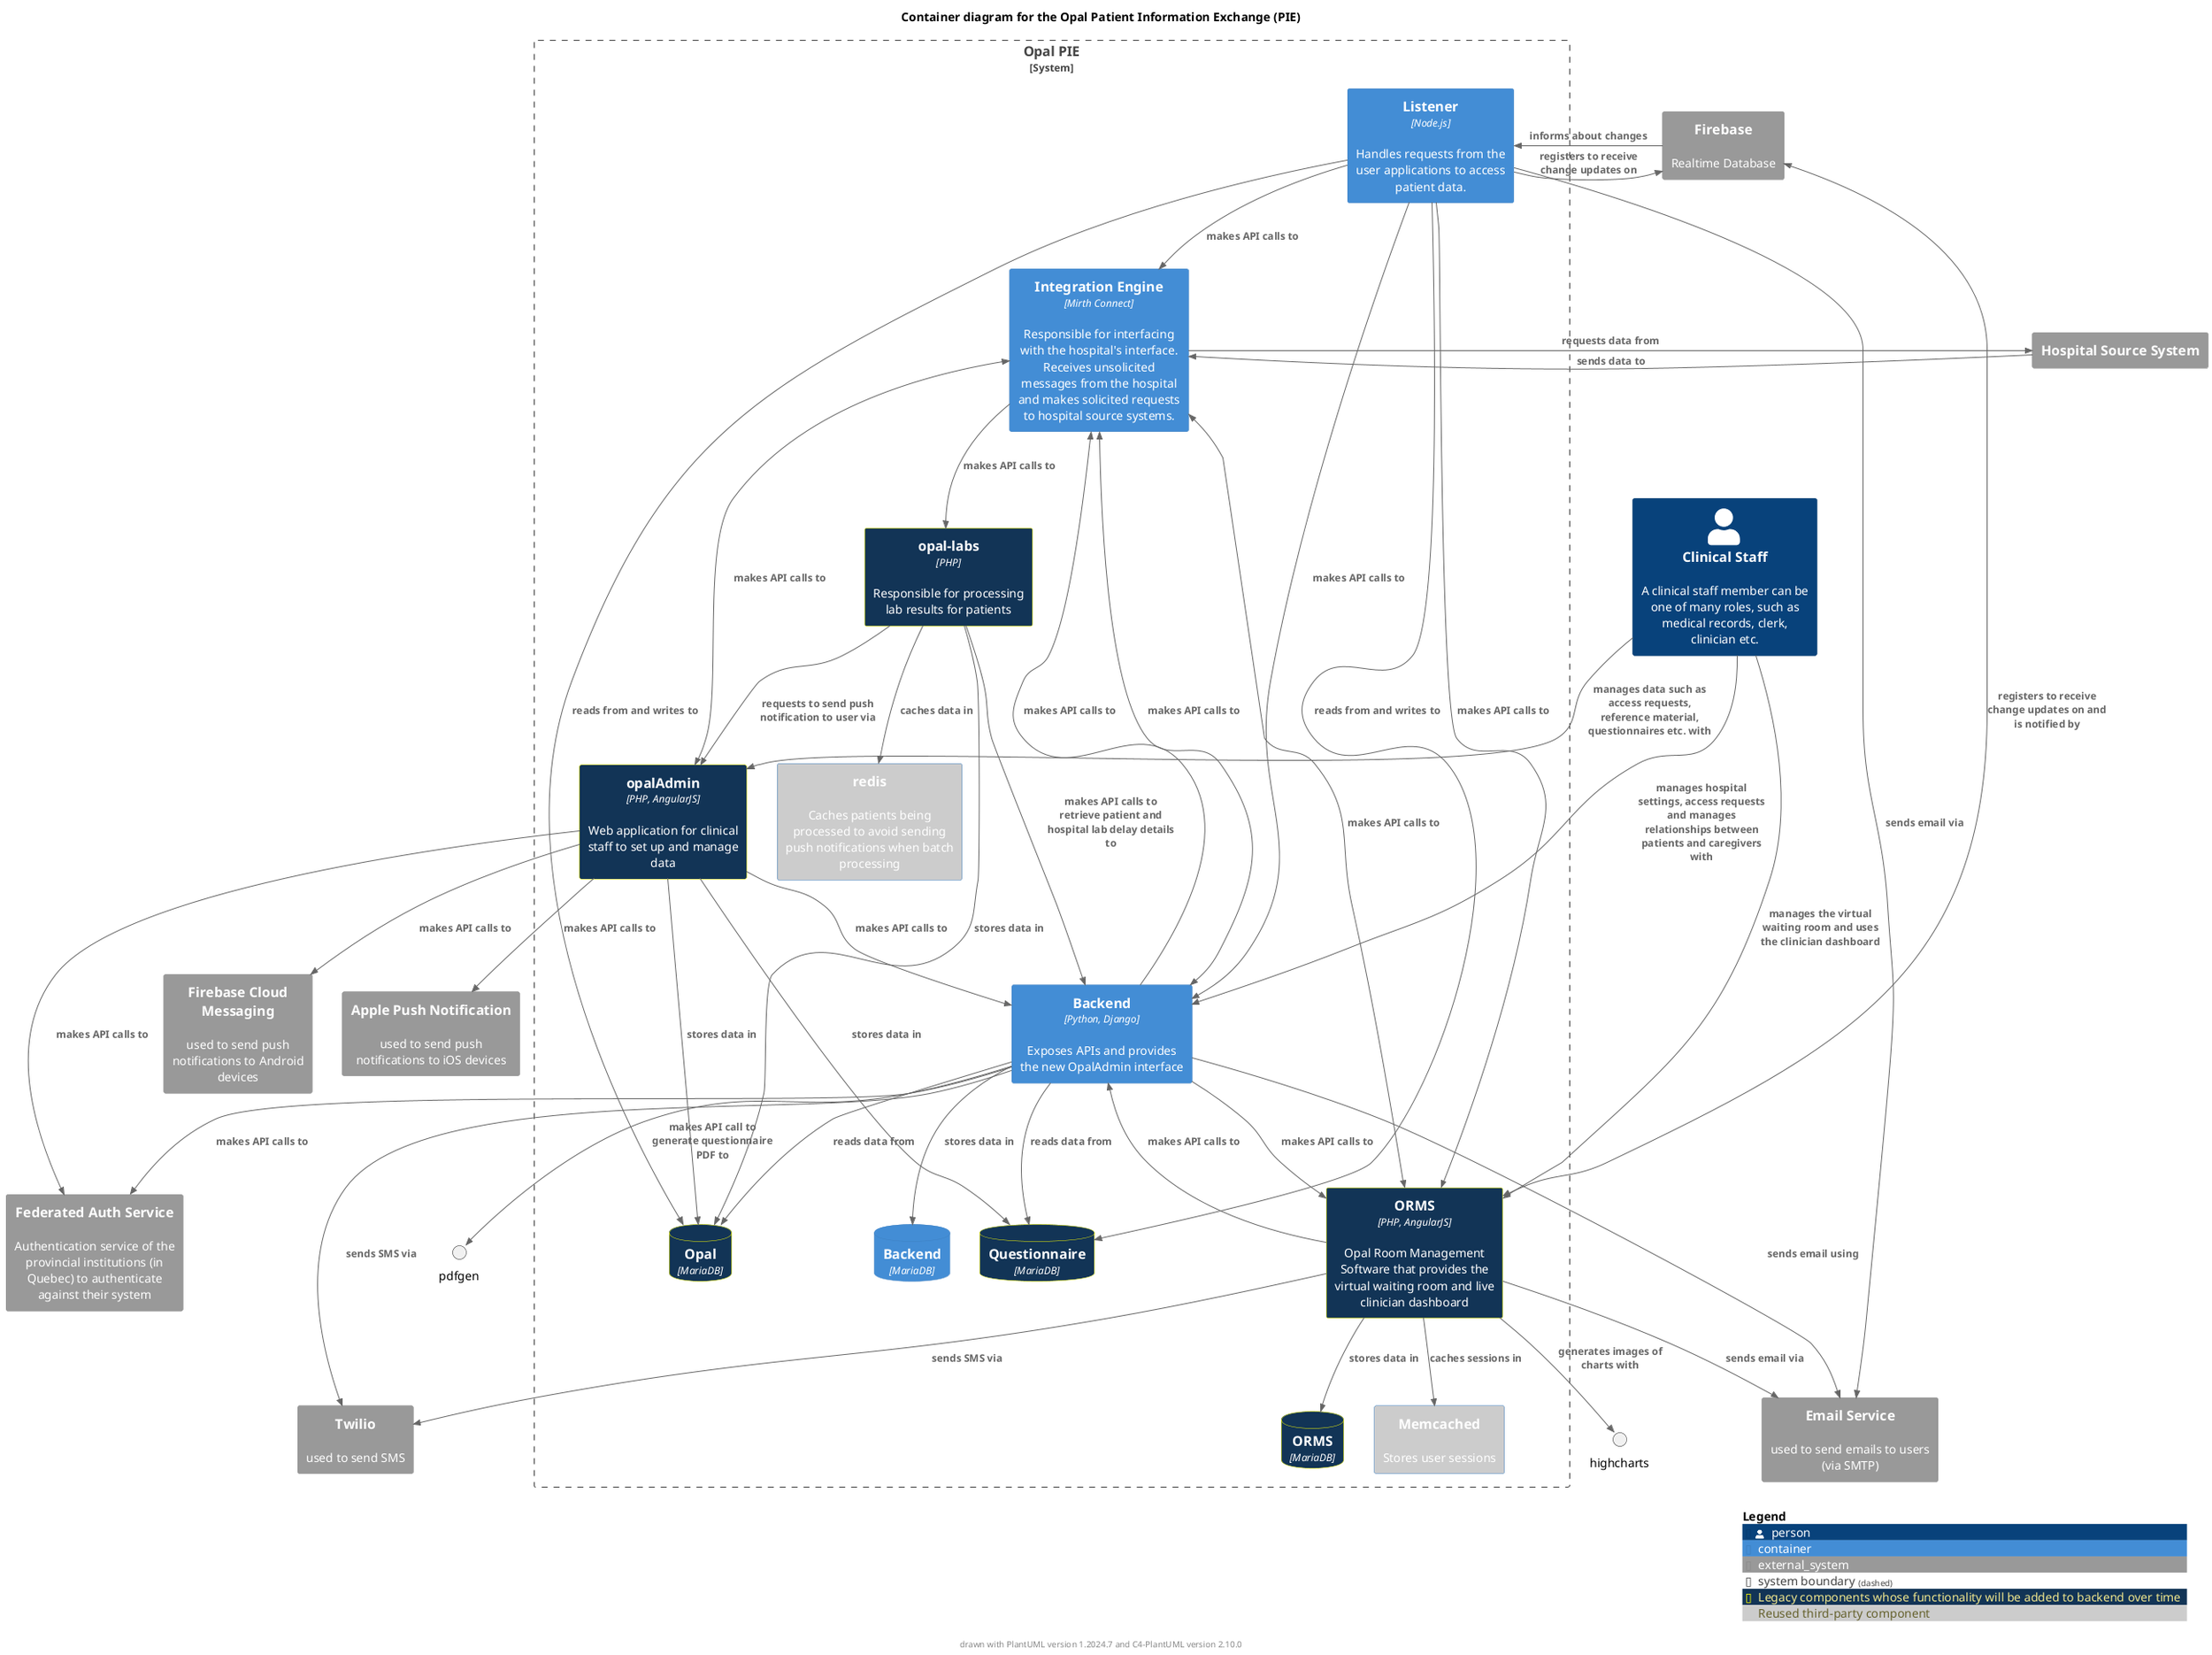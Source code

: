 @startuml opal_container_diagram
!include <C4/C4_Container>

title Container diagram for the Opal Patient Information Exchange (PIE)

AddElementTag("legacy", $bgColor="#123456", $borderColor="yellow", $legendText="Legacy components whose functionality will be added to backend over time")
AddElementTag("reused", $bgColor="#ccc", $legendText="Reused third-party component")

' TODO: separate them into Medical Records, Clerk, Clinician etc.?
Person(clinical_staff, "Clinical Staff", "A clinical staff member can be one of many roles, such as medical records, clerk, clinician etc.")
System_Ext(source_system, "Hospital Source System")

System_Boundary(opalpie, "Opal PIE") {
    Container(oie, "Integration Engine", "Mirth Connect", "Responsible for interfacing with the hospital's interface. Receives unsolicited messages from the hospital and makes solicited requests to hospital source systems.")
    Container(opaladmin, "opalAdmin", "PHP, AngularJS", "Web application for clinical staff to set up and manage data", $tags="legacy")
    ContainerDb(opaldb, "Opal", "MariaDB", $tags="legacy")
    ContainerDb(questionnairedb, "Questionnaire", "MariaDB", $tags="legacy")
    Container(listener, "Listener", "Node.js", "Handles requests from the user applications to access patient data.")
    Container(orms, "ORMS", "PHP, AngularJS", "Opal Room Management Software that provides the virtual waiting room and live clinician dashboard", $tags="legacy")
    ContainerDb(ormsdb, "ORMS", "MariaDB", $tags="legacy")
    Container(memcached, "Memcached", "", "Stores user sessions", $tags="reused")
    Container(labs, "opal-labs", "PHP", "Responsible for processing lab results for patients", $tags="legacy")
    Container(redis, "redis", "", "Caches patients being processed to avoid sending push notifications when batch processing", $tags="reused")
    Container(backend, "Backend", "Python, Django", "Exposes APIs and provides the new OpalAdmin interface")
    ContainerDb(backenddb, "Backend", "MariaDB")
}

System_Ext(twilio, "Twilio", "used to send SMS")
System_Ext(firebase, "Firebase", "Realtime Database")
System_Ext(firebasecm, "Firebase Cloud Messaging", "used to send push notifications to Android devices")
System_Ext(apn, "Apple Push Notification", "used to send push notifications to iOS devices")
System_Ext(fedauth, "Federated Auth Service", "Authentication service of the provincial institutions (in Quebec) to authenticate against their system")
System_Ext(smtp, "Email Service", "used to send emails to users (via SMTP)")

' Relationships

' Clinical Staff
Rel(clinical_staff, opaladmin, "manages data such as access requests, reference material, questionnaires etc. with")
Rel(clinical_staff, backend, "manages hospital settings, access requests and manages relationships between patients and caregivers with")
Rel(clinical_staff, orms, "manages the virtual waiting room and uses the clinician dashboard")

' OIE
Rel_Right(source_system, oie, "sends data to")
Rel_Left(oie, source_system, "requests data from")
Rel(oie, labs, "makes API calls to")

BiRel(oie, opaladmin, "makes API calls to")
BiRel(oie, backend, "makes API calls to")
BiRel(oie, orms, "makes API calls to")

' ORMS
Rel_Down(orms, memcached, "caches sessions in")
Rel_Down(orms, ormsdb, "stores data in")
Rel_Down(orms, highcharts, "generates images of charts with")
Rel(orms, backend, "makes API calls to")
Rel(orms, twilio, "sends SMS via")
Rel(orms, smtp, "sends email via")
BiRel(orms, firebase, "registers to receive change updates on and is notified by")

' Labs
Rel_Down(labs, redis, "caches data in")
Rel_Down(labs, opaldb, "stores data in")
Rel(labs, opaladmin, "requests to send push notification to user via")
Rel(labs, backend, "makes API calls to retrieve patient and hospital lab delay details to")

' Backend
Rel_Down(backend, backenddb, "stores data in")
Rel_Down(backend, opaldb, "reads data from")
Rel_Down(backend, questionnairedb, "reads data from")
Rel(backend, pdfgen, "makes API call to generate questionnaire PDF to")
Rel(backend, twilio, "sends SMS via")
Rel(backend, oie, "makes API calls to")
Rel(backend, smtp, "sends email using")
Rel(backend, orms, "makes API calls to")
Rel(backend, fedauth, "makes API calls to")

' OpalAdmin
Rel_Down(opaladmin, opaldb, "stores data in")
Rel_Down(opaladmin, questionnairedb, "stores data in")
Rel(opaladmin, backend, "makes API calls to")
Rel(opaladmin, firebasecm, "makes API calls to")
Rel(opaladmin, apn, "makes API calls to")
Rel(opaladmin, fedauth, "makes API calls to")

' Listener
Rel_Down(listener, opaldb, "reads from and writes to")
Rel_Down(listener, questionnairedb, "reads from and writes to")
Rel(listener, backend, "makes API calls to")
Rel(listener, oie, "makes API calls to")
Rel(listener, orms, "makes API calls to")
Rel(listener, smtp, "sends email via")
' Rel(listener, labs, "request lab result history for patient via")

Rel_Left(listener, firebase, "registers to receive change updates on")
Rel_Right(firebase, listener, "informs about changes")

' trying to improve the layout
Lay_Down(oie, orms)
Lay_Down(oie, backend)
Lay_Down(oie, labs)
Lay_Down(oie, opaladmin)


SHOW_LEGEND()

footer drawn with PlantUML version %version() and C4-PlantUML version C4Version()

@enduml
